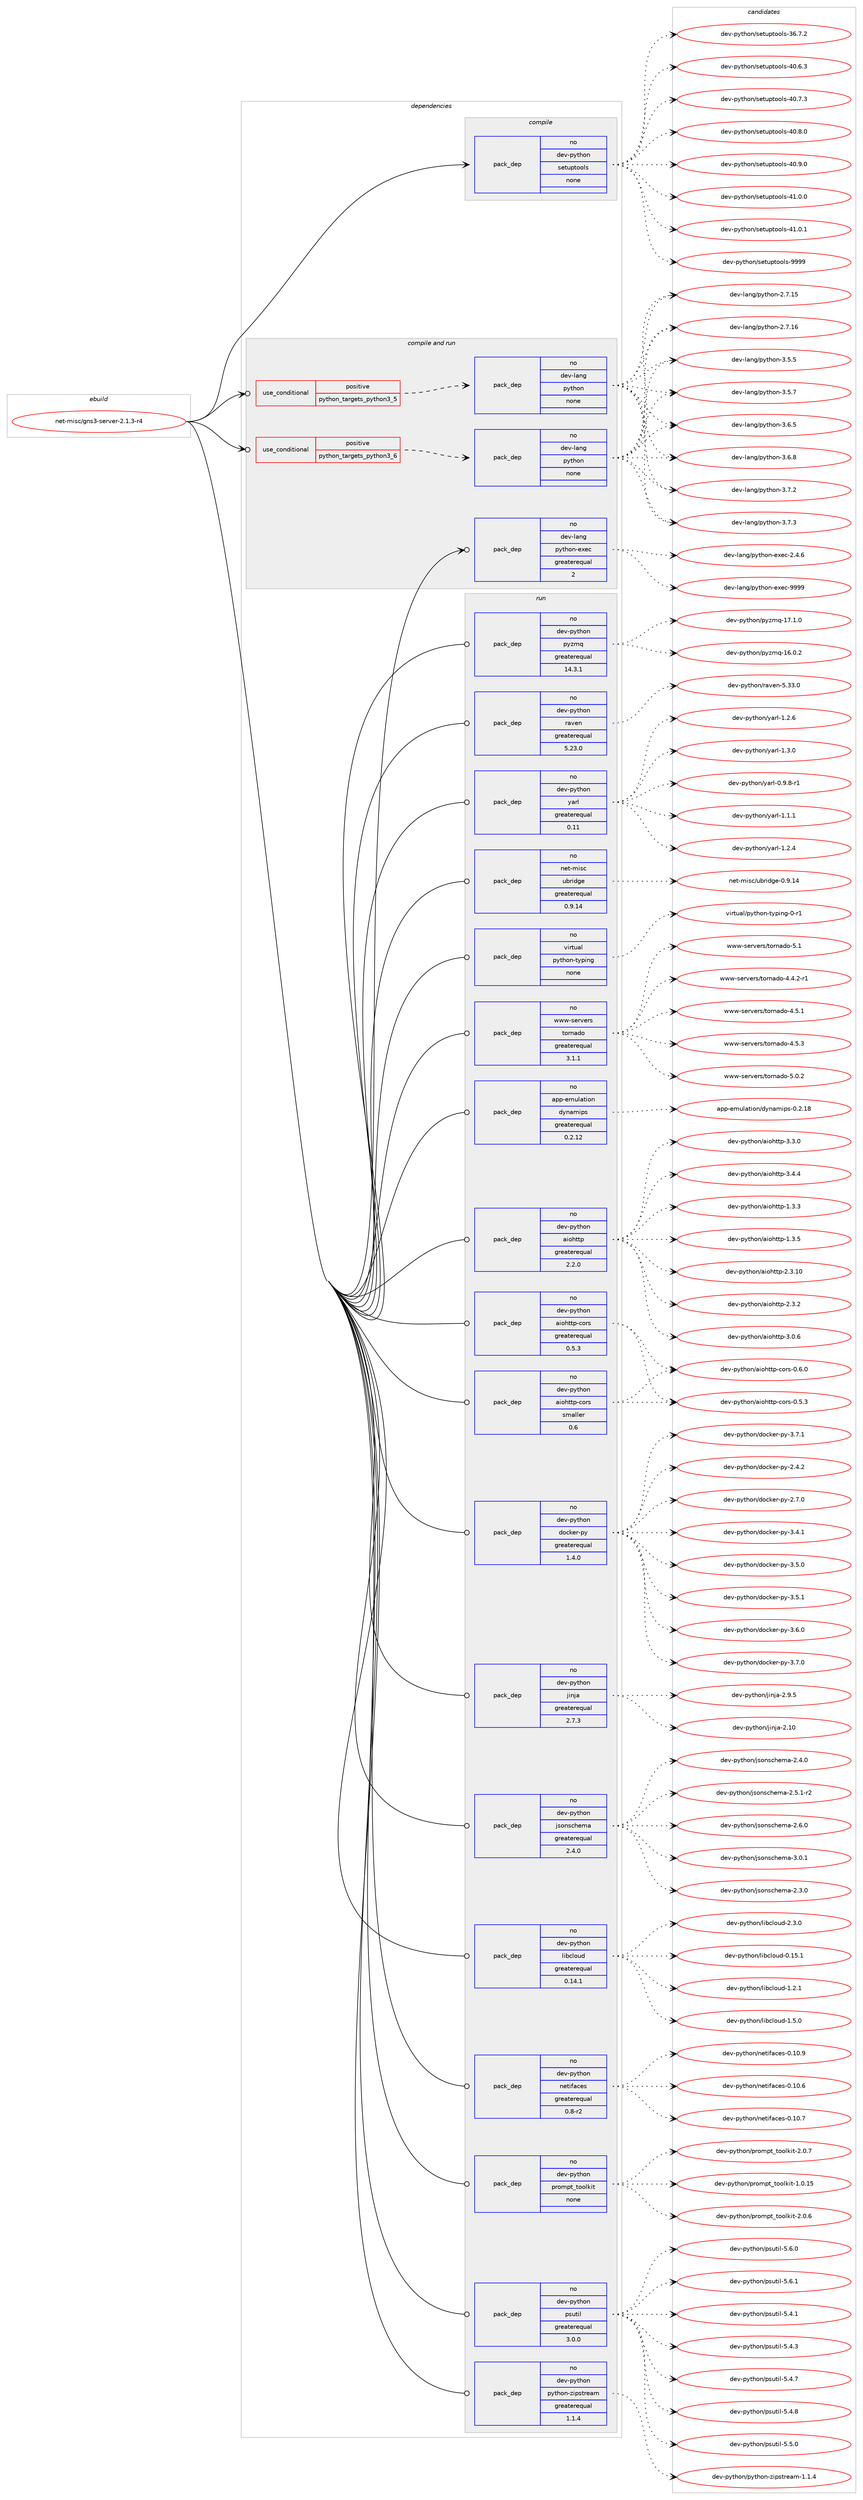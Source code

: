 digraph prolog {

# *************
# Graph options
# *************

newrank=true;
concentrate=true;
compound=true;
graph [rankdir=LR,fontname=Helvetica,fontsize=10,ranksep=1.5];#, ranksep=2.5, nodesep=0.2];
edge  [arrowhead=vee];
node  [fontname=Helvetica,fontsize=10];

# **********
# The ebuild
# **********

subgraph cluster_leftcol {
color=gray;
rank=same;
label=<<i>ebuild</i>>;
id [label="net-misc/gns3-server-2.1.3-r4", color=red, width=4, href="../net-misc/gns3-server-2.1.3-r4.svg"];
}

# ****************
# The dependencies
# ****************

subgraph cluster_midcol {
color=gray;
label=<<i>dependencies</i>>;
subgraph cluster_compile {
fillcolor="#eeeeee";
style=filled;
label=<<i>compile</i>>;
subgraph pack2367 {
dependency3145 [label=<<TABLE BORDER="0" CELLBORDER="1" CELLSPACING="0" CELLPADDING="4" WIDTH="220"><TR><TD ROWSPAN="6" CELLPADDING="30">pack_dep</TD></TR><TR><TD WIDTH="110">no</TD></TR><TR><TD>dev-python</TD></TR><TR><TD>setuptools</TD></TR><TR><TD>none</TD></TR><TR><TD></TD></TR></TABLE>>, shape=none, color=blue];
}
id:e -> dependency3145:w [weight=20,style="solid",arrowhead="vee"];
}
subgraph cluster_compileandrun {
fillcolor="#eeeeee";
style=filled;
label=<<i>compile and run</i>>;
subgraph cond738 {
dependency3146 [label=<<TABLE BORDER="0" CELLBORDER="1" CELLSPACING="0" CELLPADDING="4"><TR><TD ROWSPAN="3" CELLPADDING="10">use_conditional</TD></TR><TR><TD>positive</TD></TR><TR><TD>python_targets_python3_5</TD></TR></TABLE>>, shape=none, color=red];
subgraph pack2368 {
dependency3147 [label=<<TABLE BORDER="0" CELLBORDER="1" CELLSPACING="0" CELLPADDING="4" WIDTH="220"><TR><TD ROWSPAN="6" CELLPADDING="30">pack_dep</TD></TR><TR><TD WIDTH="110">no</TD></TR><TR><TD>dev-lang</TD></TR><TR><TD>python</TD></TR><TR><TD>none</TD></TR><TR><TD></TD></TR></TABLE>>, shape=none, color=blue];
}
dependency3146:e -> dependency3147:w [weight=20,style="dashed",arrowhead="vee"];
}
id:e -> dependency3146:w [weight=20,style="solid",arrowhead="odotvee"];
subgraph cond739 {
dependency3148 [label=<<TABLE BORDER="0" CELLBORDER="1" CELLSPACING="0" CELLPADDING="4"><TR><TD ROWSPAN="3" CELLPADDING="10">use_conditional</TD></TR><TR><TD>positive</TD></TR><TR><TD>python_targets_python3_6</TD></TR></TABLE>>, shape=none, color=red];
subgraph pack2369 {
dependency3149 [label=<<TABLE BORDER="0" CELLBORDER="1" CELLSPACING="0" CELLPADDING="4" WIDTH="220"><TR><TD ROWSPAN="6" CELLPADDING="30">pack_dep</TD></TR><TR><TD WIDTH="110">no</TD></TR><TR><TD>dev-lang</TD></TR><TR><TD>python</TD></TR><TR><TD>none</TD></TR><TR><TD></TD></TR></TABLE>>, shape=none, color=blue];
}
dependency3148:e -> dependency3149:w [weight=20,style="dashed",arrowhead="vee"];
}
id:e -> dependency3148:w [weight=20,style="solid",arrowhead="odotvee"];
subgraph pack2370 {
dependency3150 [label=<<TABLE BORDER="0" CELLBORDER="1" CELLSPACING="0" CELLPADDING="4" WIDTH="220"><TR><TD ROWSPAN="6" CELLPADDING="30">pack_dep</TD></TR><TR><TD WIDTH="110">no</TD></TR><TR><TD>dev-lang</TD></TR><TR><TD>python-exec</TD></TR><TR><TD>greaterequal</TD></TR><TR><TD>2</TD></TR></TABLE>>, shape=none, color=blue];
}
id:e -> dependency3150:w [weight=20,style="solid",arrowhead="odotvee"];
}
subgraph cluster_run {
fillcolor="#eeeeee";
style=filled;
label=<<i>run</i>>;
subgraph pack2371 {
dependency3151 [label=<<TABLE BORDER="0" CELLBORDER="1" CELLSPACING="0" CELLPADDING="4" WIDTH="220"><TR><TD ROWSPAN="6" CELLPADDING="30">pack_dep</TD></TR><TR><TD WIDTH="110">no</TD></TR><TR><TD>app-emulation</TD></TR><TR><TD>dynamips</TD></TR><TR><TD>greaterequal</TD></TR><TR><TD>0.2.12</TD></TR></TABLE>>, shape=none, color=blue];
}
id:e -> dependency3151:w [weight=20,style="solid",arrowhead="odot"];
subgraph pack2372 {
dependency3152 [label=<<TABLE BORDER="0" CELLBORDER="1" CELLSPACING="0" CELLPADDING="4" WIDTH="220"><TR><TD ROWSPAN="6" CELLPADDING="30">pack_dep</TD></TR><TR><TD WIDTH="110">no</TD></TR><TR><TD>dev-python</TD></TR><TR><TD>aiohttp</TD></TR><TR><TD>greaterequal</TD></TR><TR><TD>2.2.0</TD></TR></TABLE>>, shape=none, color=blue];
}
id:e -> dependency3152:w [weight=20,style="solid",arrowhead="odot"];
subgraph pack2373 {
dependency3153 [label=<<TABLE BORDER="0" CELLBORDER="1" CELLSPACING="0" CELLPADDING="4" WIDTH="220"><TR><TD ROWSPAN="6" CELLPADDING="30">pack_dep</TD></TR><TR><TD WIDTH="110">no</TD></TR><TR><TD>dev-python</TD></TR><TR><TD>aiohttp-cors</TD></TR><TR><TD>greaterequal</TD></TR><TR><TD>0.5.3</TD></TR></TABLE>>, shape=none, color=blue];
}
id:e -> dependency3153:w [weight=20,style="solid",arrowhead="odot"];
subgraph pack2374 {
dependency3154 [label=<<TABLE BORDER="0" CELLBORDER="1" CELLSPACING="0" CELLPADDING="4" WIDTH="220"><TR><TD ROWSPAN="6" CELLPADDING="30">pack_dep</TD></TR><TR><TD WIDTH="110">no</TD></TR><TR><TD>dev-python</TD></TR><TR><TD>aiohttp-cors</TD></TR><TR><TD>smaller</TD></TR><TR><TD>0.6</TD></TR></TABLE>>, shape=none, color=blue];
}
id:e -> dependency3154:w [weight=20,style="solid",arrowhead="odot"];
subgraph pack2375 {
dependency3155 [label=<<TABLE BORDER="0" CELLBORDER="1" CELLSPACING="0" CELLPADDING="4" WIDTH="220"><TR><TD ROWSPAN="6" CELLPADDING="30">pack_dep</TD></TR><TR><TD WIDTH="110">no</TD></TR><TR><TD>dev-python</TD></TR><TR><TD>docker-py</TD></TR><TR><TD>greaterequal</TD></TR><TR><TD>1.4.0</TD></TR></TABLE>>, shape=none, color=blue];
}
id:e -> dependency3155:w [weight=20,style="solid",arrowhead="odot"];
subgraph pack2376 {
dependency3156 [label=<<TABLE BORDER="0" CELLBORDER="1" CELLSPACING="0" CELLPADDING="4" WIDTH="220"><TR><TD ROWSPAN="6" CELLPADDING="30">pack_dep</TD></TR><TR><TD WIDTH="110">no</TD></TR><TR><TD>dev-python</TD></TR><TR><TD>jinja</TD></TR><TR><TD>greaterequal</TD></TR><TR><TD>2.7.3</TD></TR></TABLE>>, shape=none, color=blue];
}
id:e -> dependency3156:w [weight=20,style="solid",arrowhead="odot"];
subgraph pack2377 {
dependency3157 [label=<<TABLE BORDER="0" CELLBORDER="1" CELLSPACING="0" CELLPADDING="4" WIDTH="220"><TR><TD ROWSPAN="6" CELLPADDING="30">pack_dep</TD></TR><TR><TD WIDTH="110">no</TD></TR><TR><TD>dev-python</TD></TR><TR><TD>jsonschema</TD></TR><TR><TD>greaterequal</TD></TR><TR><TD>2.4.0</TD></TR></TABLE>>, shape=none, color=blue];
}
id:e -> dependency3157:w [weight=20,style="solid",arrowhead="odot"];
subgraph pack2378 {
dependency3158 [label=<<TABLE BORDER="0" CELLBORDER="1" CELLSPACING="0" CELLPADDING="4" WIDTH="220"><TR><TD ROWSPAN="6" CELLPADDING="30">pack_dep</TD></TR><TR><TD WIDTH="110">no</TD></TR><TR><TD>dev-python</TD></TR><TR><TD>libcloud</TD></TR><TR><TD>greaterequal</TD></TR><TR><TD>0.14.1</TD></TR></TABLE>>, shape=none, color=blue];
}
id:e -> dependency3158:w [weight=20,style="solid",arrowhead="odot"];
subgraph pack2379 {
dependency3159 [label=<<TABLE BORDER="0" CELLBORDER="1" CELLSPACING="0" CELLPADDING="4" WIDTH="220"><TR><TD ROWSPAN="6" CELLPADDING="30">pack_dep</TD></TR><TR><TD WIDTH="110">no</TD></TR><TR><TD>dev-python</TD></TR><TR><TD>netifaces</TD></TR><TR><TD>greaterequal</TD></TR><TR><TD>0.8-r2</TD></TR></TABLE>>, shape=none, color=blue];
}
id:e -> dependency3159:w [weight=20,style="solid",arrowhead="odot"];
subgraph pack2380 {
dependency3160 [label=<<TABLE BORDER="0" CELLBORDER="1" CELLSPACING="0" CELLPADDING="4" WIDTH="220"><TR><TD ROWSPAN="6" CELLPADDING="30">pack_dep</TD></TR><TR><TD WIDTH="110">no</TD></TR><TR><TD>dev-python</TD></TR><TR><TD>prompt_toolkit</TD></TR><TR><TD>none</TD></TR><TR><TD></TD></TR></TABLE>>, shape=none, color=blue];
}
id:e -> dependency3160:w [weight=20,style="solid",arrowhead="odot"];
subgraph pack2381 {
dependency3161 [label=<<TABLE BORDER="0" CELLBORDER="1" CELLSPACING="0" CELLPADDING="4" WIDTH="220"><TR><TD ROWSPAN="6" CELLPADDING="30">pack_dep</TD></TR><TR><TD WIDTH="110">no</TD></TR><TR><TD>dev-python</TD></TR><TR><TD>psutil</TD></TR><TR><TD>greaterequal</TD></TR><TR><TD>3.0.0</TD></TR></TABLE>>, shape=none, color=blue];
}
id:e -> dependency3161:w [weight=20,style="solid",arrowhead="odot"];
subgraph pack2382 {
dependency3162 [label=<<TABLE BORDER="0" CELLBORDER="1" CELLSPACING="0" CELLPADDING="4" WIDTH="220"><TR><TD ROWSPAN="6" CELLPADDING="30">pack_dep</TD></TR><TR><TD WIDTH="110">no</TD></TR><TR><TD>dev-python</TD></TR><TR><TD>python-zipstream</TD></TR><TR><TD>greaterequal</TD></TR><TR><TD>1.1.4</TD></TR></TABLE>>, shape=none, color=blue];
}
id:e -> dependency3162:w [weight=20,style="solid",arrowhead="odot"];
subgraph pack2383 {
dependency3163 [label=<<TABLE BORDER="0" CELLBORDER="1" CELLSPACING="0" CELLPADDING="4" WIDTH="220"><TR><TD ROWSPAN="6" CELLPADDING="30">pack_dep</TD></TR><TR><TD WIDTH="110">no</TD></TR><TR><TD>dev-python</TD></TR><TR><TD>pyzmq</TD></TR><TR><TD>greaterequal</TD></TR><TR><TD>14.3.1</TD></TR></TABLE>>, shape=none, color=blue];
}
id:e -> dependency3163:w [weight=20,style="solid",arrowhead="odot"];
subgraph pack2384 {
dependency3164 [label=<<TABLE BORDER="0" CELLBORDER="1" CELLSPACING="0" CELLPADDING="4" WIDTH="220"><TR><TD ROWSPAN="6" CELLPADDING="30">pack_dep</TD></TR><TR><TD WIDTH="110">no</TD></TR><TR><TD>dev-python</TD></TR><TR><TD>raven</TD></TR><TR><TD>greaterequal</TD></TR><TR><TD>5.23.0</TD></TR></TABLE>>, shape=none, color=blue];
}
id:e -> dependency3164:w [weight=20,style="solid",arrowhead="odot"];
subgraph pack2385 {
dependency3165 [label=<<TABLE BORDER="0" CELLBORDER="1" CELLSPACING="0" CELLPADDING="4" WIDTH="220"><TR><TD ROWSPAN="6" CELLPADDING="30">pack_dep</TD></TR><TR><TD WIDTH="110">no</TD></TR><TR><TD>dev-python</TD></TR><TR><TD>yarl</TD></TR><TR><TD>greaterequal</TD></TR><TR><TD>0.11</TD></TR></TABLE>>, shape=none, color=blue];
}
id:e -> dependency3165:w [weight=20,style="solid",arrowhead="odot"];
subgraph pack2386 {
dependency3166 [label=<<TABLE BORDER="0" CELLBORDER="1" CELLSPACING="0" CELLPADDING="4" WIDTH="220"><TR><TD ROWSPAN="6" CELLPADDING="30">pack_dep</TD></TR><TR><TD WIDTH="110">no</TD></TR><TR><TD>net-misc</TD></TR><TR><TD>ubridge</TD></TR><TR><TD>greaterequal</TD></TR><TR><TD>0.9.14</TD></TR></TABLE>>, shape=none, color=blue];
}
id:e -> dependency3166:w [weight=20,style="solid",arrowhead="odot"];
subgraph pack2387 {
dependency3167 [label=<<TABLE BORDER="0" CELLBORDER="1" CELLSPACING="0" CELLPADDING="4" WIDTH="220"><TR><TD ROWSPAN="6" CELLPADDING="30">pack_dep</TD></TR><TR><TD WIDTH="110">no</TD></TR><TR><TD>virtual</TD></TR><TR><TD>python-typing</TD></TR><TR><TD>none</TD></TR><TR><TD></TD></TR></TABLE>>, shape=none, color=blue];
}
id:e -> dependency3167:w [weight=20,style="solid",arrowhead="odot"];
subgraph pack2388 {
dependency3168 [label=<<TABLE BORDER="0" CELLBORDER="1" CELLSPACING="0" CELLPADDING="4" WIDTH="220"><TR><TD ROWSPAN="6" CELLPADDING="30">pack_dep</TD></TR><TR><TD WIDTH="110">no</TD></TR><TR><TD>www-servers</TD></TR><TR><TD>tornado</TD></TR><TR><TD>greaterequal</TD></TR><TR><TD>3.1.1</TD></TR></TABLE>>, shape=none, color=blue];
}
id:e -> dependency3168:w [weight=20,style="solid",arrowhead="odot"];
}
}

# **************
# The candidates
# **************

subgraph cluster_choices {
rank=same;
color=gray;
label=<<i>candidates</i>>;

subgraph choice2367 {
color=black;
nodesep=1;
choice100101118451121211161041111104711510111611711211611111110811545515446554650 [label="dev-python/setuptools-36.7.2", color=red, width=4,href="../dev-python/setuptools-36.7.2.svg"];
choice100101118451121211161041111104711510111611711211611111110811545524846544651 [label="dev-python/setuptools-40.6.3", color=red, width=4,href="../dev-python/setuptools-40.6.3.svg"];
choice100101118451121211161041111104711510111611711211611111110811545524846554651 [label="dev-python/setuptools-40.7.3", color=red, width=4,href="../dev-python/setuptools-40.7.3.svg"];
choice100101118451121211161041111104711510111611711211611111110811545524846564648 [label="dev-python/setuptools-40.8.0", color=red, width=4,href="../dev-python/setuptools-40.8.0.svg"];
choice100101118451121211161041111104711510111611711211611111110811545524846574648 [label="dev-python/setuptools-40.9.0", color=red, width=4,href="../dev-python/setuptools-40.9.0.svg"];
choice100101118451121211161041111104711510111611711211611111110811545524946484648 [label="dev-python/setuptools-41.0.0", color=red, width=4,href="../dev-python/setuptools-41.0.0.svg"];
choice100101118451121211161041111104711510111611711211611111110811545524946484649 [label="dev-python/setuptools-41.0.1", color=red, width=4,href="../dev-python/setuptools-41.0.1.svg"];
choice10010111845112121116104111110471151011161171121161111111081154557575757 [label="dev-python/setuptools-9999", color=red, width=4,href="../dev-python/setuptools-9999.svg"];
dependency3145:e -> choice100101118451121211161041111104711510111611711211611111110811545515446554650:w [style=dotted,weight="100"];
dependency3145:e -> choice100101118451121211161041111104711510111611711211611111110811545524846544651:w [style=dotted,weight="100"];
dependency3145:e -> choice100101118451121211161041111104711510111611711211611111110811545524846554651:w [style=dotted,weight="100"];
dependency3145:e -> choice100101118451121211161041111104711510111611711211611111110811545524846564648:w [style=dotted,weight="100"];
dependency3145:e -> choice100101118451121211161041111104711510111611711211611111110811545524846574648:w [style=dotted,weight="100"];
dependency3145:e -> choice100101118451121211161041111104711510111611711211611111110811545524946484648:w [style=dotted,weight="100"];
dependency3145:e -> choice100101118451121211161041111104711510111611711211611111110811545524946484649:w [style=dotted,weight="100"];
dependency3145:e -> choice10010111845112121116104111110471151011161171121161111111081154557575757:w [style=dotted,weight="100"];
}
subgraph choice2368 {
color=black;
nodesep=1;
choice10010111845108971101034711212111610411111045504655464953 [label="dev-lang/python-2.7.15", color=red, width=4,href="../dev-lang/python-2.7.15.svg"];
choice10010111845108971101034711212111610411111045504655464954 [label="dev-lang/python-2.7.16", color=red, width=4,href="../dev-lang/python-2.7.16.svg"];
choice100101118451089711010347112121116104111110455146534653 [label="dev-lang/python-3.5.5", color=red, width=4,href="../dev-lang/python-3.5.5.svg"];
choice100101118451089711010347112121116104111110455146534655 [label="dev-lang/python-3.5.7", color=red, width=4,href="../dev-lang/python-3.5.7.svg"];
choice100101118451089711010347112121116104111110455146544653 [label="dev-lang/python-3.6.5", color=red, width=4,href="../dev-lang/python-3.6.5.svg"];
choice100101118451089711010347112121116104111110455146544656 [label="dev-lang/python-3.6.8", color=red, width=4,href="../dev-lang/python-3.6.8.svg"];
choice100101118451089711010347112121116104111110455146554650 [label="dev-lang/python-3.7.2", color=red, width=4,href="../dev-lang/python-3.7.2.svg"];
choice100101118451089711010347112121116104111110455146554651 [label="dev-lang/python-3.7.3", color=red, width=4,href="../dev-lang/python-3.7.3.svg"];
dependency3147:e -> choice10010111845108971101034711212111610411111045504655464953:w [style=dotted,weight="100"];
dependency3147:e -> choice10010111845108971101034711212111610411111045504655464954:w [style=dotted,weight="100"];
dependency3147:e -> choice100101118451089711010347112121116104111110455146534653:w [style=dotted,weight="100"];
dependency3147:e -> choice100101118451089711010347112121116104111110455146534655:w [style=dotted,weight="100"];
dependency3147:e -> choice100101118451089711010347112121116104111110455146544653:w [style=dotted,weight="100"];
dependency3147:e -> choice100101118451089711010347112121116104111110455146544656:w [style=dotted,weight="100"];
dependency3147:e -> choice100101118451089711010347112121116104111110455146554650:w [style=dotted,weight="100"];
dependency3147:e -> choice100101118451089711010347112121116104111110455146554651:w [style=dotted,weight="100"];
}
subgraph choice2369 {
color=black;
nodesep=1;
choice10010111845108971101034711212111610411111045504655464953 [label="dev-lang/python-2.7.15", color=red, width=4,href="../dev-lang/python-2.7.15.svg"];
choice10010111845108971101034711212111610411111045504655464954 [label="dev-lang/python-2.7.16", color=red, width=4,href="../dev-lang/python-2.7.16.svg"];
choice100101118451089711010347112121116104111110455146534653 [label="dev-lang/python-3.5.5", color=red, width=4,href="../dev-lang/python-3.5.5.svg"];
choice100101118451089711010347112121116104111110455146534655 [label="dev-lang/python-3.5.7", color=red, width=4,href="../dev-lang/python-3.5.7.svg"];
choice100101118451089711010347112121116104111110455146544653 [label="dev-lang/python-3.6.5", color=red, width=4,href="../dev-lang/python-3.6.5.svg"];
choice100101118451089711010347112121116104111110455146544656 [label="dev-lang/python-3.6.8", color=red, width=4,href="../dev-lang/python-3.6.8.svg"];
choice100101118451089711010347112121116104111110455146554650 [label="dev-lang/python-3.7.2", color=red, width=4,href="../dev-lang/python-3.7.2.svg"];
choice100101118451089711010347112121116104111110455146554651 [label="dev-lang/python-3.7.3", color=red, width=4,href="../dev-lang/python-3.7.3.svg"];
dependency3149:e -> choice10010111845108971101034711212111610411111045504655464953:w [style=dotted,weight="100"];
dependency3149:e -> choice10010111845108971101034711212111610411111045504655464954:w [style=dotted,weight="100"];
dependency3149:e -> choice100101118451089711010347112121116104111110455146534653:w [style=dotted,weight="100"];
dependency3149:e -> choice100101118451089711010347112121116104111110455146534655:w [style=dotted,weight="100"];
dependency3149:e -> choice100101118451089711010347112121116104111110455146544653:w [style=dotted,weight="100"];
dependency3149:e -> choice100101118451089711010347112121116104111110455146544656:w [style=dotted,weight="100"];
dependency3149:e -> choice100101118451089711010347112121116104111110455146554650:w [style=dotted,weight="100"];
dependency3149:e -> choice100101118451089711010347112121116104111110455146554651:w [style=dotted,weight="100"];
}
subgraph choice2370 {
color=black;
nodesep=1;
choice1001011184510897110103471121211161041111104510112010199455046524654 [label="dev-lang/python-exec-2.4.6", color=red, width=4,href="../dev-lang/python-exec-2.4.6.svg"];
choice10010111845108971101034711212111610411111045101120101994557575757 [label="dev-lang/python-exec-9999", color=red, width=4,href="../dev-lang/python-exec-9999.svg"];
dependency3150:e -> choice1001011184510897110103471121211161041111104510112010199455046524654:w [style=dotted,weight="100"];
dependency3150:e -> choice10010111845108971101034711212111610411111045101120101994557575757:w [style=dotted,weight="100"];
}
subgraph choice2371 {
color=black;
nodesep=1;
choice971121124510110911710897116105111110471001211109710910511211545484650464956 [label="app-emulation/dynamips-0.2.18", color=red, width=4,href="../app-emulation/dynamips-0.2.18.svg"];
dependency3151:e -> choice971121124510110911710897116105111110471001211109710910511211545484650464956:w [style=dotted,weight="100"];
}
subgraph choice2372 {
color=black;
nodesep=1;
choice100101118451121211161041111104797105111104116116112454946514651 [label="dev-python/aiohttp-1.3.3", color=red, width=4,href="../dev-python/aiohttp-1.3.3.svg"];
choice100101118451121211161041111104797105111104116116112454946514653 [label="dev-python/aiohttp-1.3.5", color=red, width=4,href="../dev-python/aiohttp-1.3.5.svg"];
choice10010111845112121116104111110479710511110411611611245504651464948 [label="dev-python/aiohttp-2.3.10", color=red, width=4,href="../dev-python/aiohttp-2.3.10.svg"];
choice100101118451121211161041111104797105111104116116112455046514650 [label="dev-python/aiohttp-2.3.2", color=red, width=4,href="../dev-python/aiohttp-2.3.2.svg"];
choice100101118451121211161041111104797105111104116116112455146484654 [label="dev-python/aiohttp-3.0.6", color=red, width=4,href="../dev-python/aiohttp-3.0.6.svg"];
choice100101118451121211161041111104797105111104116116112455146514648 [label="dev-python/aiohttp-3.3.0", color=red, width=4,href="../dev-python/aiohttp-3.3.0.svg"];
choice100101118451121211161041111104797105111104116116112455146524652 [label="dev-python/aiohttp-3.4.4", color=red, width=4,href="../dev-python/aiohttp-3.4.4.svg"];
dependency3152:e -> choice100101118451121211161041111104797105111104116116112454946514651:w [style=dotted,weight="100"];
dependency3152:e -> choice100101118451121211161041111104797105111104116116112454946514653:w [style=dotted,weight="100"];
dependency3152:e -> choice10010111845112121116104111110479710511110411611611245504651464948:w [style=dotted,weight="100"];
dependency3152:e -> choice100101118451121211161041111104797105111104116116112455046514650:w [style=dotted,weight="100"];
dependency3152:e -> choice100101118451121211161041111104797105111104116116112455146484654:w [style=dotted,weight="100"];
dependency3152:e -> choice100101118451121211161041111104797105111104116116112455146514648:w [style=dotted,weight="100"];
dependency3152:e -> choice100101118451121211161041111104797105111104116116112455146524652:w [style=dotted,weight="100"];
}
subgraph choice2373 {
color=black;
nodesep=1;
choice1001011184511212111610411111047971051111041161161124599111114115454846534651 [label="dev-python/aiohttp-cors-0.5.3", color=red, width=4,href="../dev-python/aiohttp-cors-0.5.3.svg"];
choice1001011184511212111610411111047971051111041161161124599111114115454846544648 [label="dev-python/aiohttp-cors-0.6.0", color=red, width=4,href="../dev-python/aiohttp-cors-0.6.0.svg"];
dependency3153:e -> choice1001011184511212111610411111047971051111041161161124599111114115454846534651:w [style=dotted,weight="100"];
dependency3153:e -> choice1001011184511212111610411111047971051111041161161124599111114115454846544648:w [style=dotted,weight="100"];
}
subgraph choice2374 {
color=black;
nodesep=1;
choice1001011184511212111610411111047971051111041161161124599111114115454846534651 [label="dev-python/aiohttp-cors-0.5.3", color=red, width=4,href="../dev-python/aiohttp-cors-0.5.3.svg"];
choice1001011184511212111610411111047971051111041161161124599111114115454846544648 [label="dev-python/aiohttp-cors-0.6.0", color=red, width=4,href="../dev-python/aiohttp-cors-0.6.0.svg"];
dependency3154:e -> choice1001011184511212111610411111047971051111041161161124599111114115454846534651:w [style=dotted,weight="100"];
dependency3154:e -> choice1001011184511212111610411111047971051111041161161124599111114115454846544648:w [style=dotted,weight="100"];
}
subgraph choice2375 {
color=black;
nodesep=1;
choice10010111845112121116104111110471001119910710111445112121455046524650 [label="dev-python/docker-py-2.4.2", color=red, width=4,href="../dev-python/docker-py-2.4.2.svg"];
choice10010111845112121116104111110471001119910710111445112121455046554648 [label="dev-python/docker-py-2.7.0", color=red, width=4,href="../dev-python/docker-py-2.7.0.svg"];
choice10010111845112121116104111110471001119910710111445112121455146524649 [label="dev-python/docker-py-3.4.1", color=red, width=4,href="../dev-python/docker-py-3.4.1.svg"];
choice10010111845112121116104111110471001119910710111445112121455146534648 [label="dev-python/docker-py-3.5.0", color=red, width=4,href="../dev-python/docker-py-3.5.0.svg"];
choice10010111845112121116104111110471001119910710111445112121455146534649 [label="dev-python/docker-py-3.5.1", color=red, width=4,href="../dev-python/docker-py-3.5.1.svg"];
choice10010111845112121116104111110471001119910710111445112121455146544648 [label="dev-python/docker-py-3.6.0", color=red, width=4,href="../dev-python/docker-py-3.6.0.svg"];
choice10010111845112121116104111110471001119910710111445112121455146554648 [label="dev-python/docker-py-3.7.0", color=red, width=4,href="../dev-python/docker-py-3.7.0.svg"];
choice10010111845112121116104111110471001119910710111445112121455146554649 [label="dev-python/docker-py-3.7.1", color=red, width=4,href="../dev-python/docker-py-3.7.1.svg"];
dependency3155:e -> choice10010111845112121116104111110471001119910710111445112121455046524650:w [style=dotted,weight="100"];
dependency3155:e -> choice10010111845112121116104111110471001119910710111445112121455046554648:w [style=dotted,weight="100"];
dependency3155:e -> choice10010111845112121116104111110471001119910710111445112121455146524649:w [style=dotted,weight="100"];
dependency3155:e -> choice10010111845112121116104111110471001119910710111445112121455146534648:w [style=dotted,weight="100"];
dependency3155:e -> choice10010111845112121116104111110471001119910710111445112121455146534649:w [style=dotted,weight="100"];
dependency3155:e -> choice10010111845112121116104111110471001119910710111445112121455146544648:w [style=dotted,weight="100"];
dependency3155:e -> choice10010111845112121116104111110471001119910710111445112121455146554648:w [style=dotted,weight="100"];
dependency3155:e -> choice10010111845112121116104111110471001119910710111445112121455146554649:w [style=dotted,weight="100"];
}
subgraph choice2376 {
color=black;
nodesep=1;
choice1001011184511212111610411111047106105110106974550464948 [label="dev-python/jinja-2.10", color=red, width=4,href="../dev-python/jinja-2.10.svg"];
choice100101118451121211161041111104710610511010697455046574653 [label="dev-python/jinja-2.9.5", color=red, width=4,href="../dev-python/jinja-2.9.5.svg"];
dependency3156:e -> choice1001011184511212111610411111047106105110106974550464948:w [style=dotted,weight="100"];
dependency3156:e -> choice100101118451121211161041111104710610511010697455046574653:w [style=dotted,weight="100"];
}
subgraph choice2377 {
color=black;
nodesep=1;
choice10010111845112121116104111110471061151111101159910410110997455046514648 [label="dev-python/jsonschema-2.3.0", color=red, width=4,href="../dev-python/jsonschema-2.3.0.svg"];
choice10010111845112121116104111110471061151111101159910410110997455046524648 [label="dev-python/jsonschema-2.4.0", color=red, width=4,href="../dev-python/jsonschema-2.4.0.svg"];
choice100101118451121211161041111104710611511111011599104101109974550465346494511450 [label="dev-python/jsonschema-2.5.1-r2", color=red, width=4,href="../dev-python/jsonschema-2.5.1-r2.svg"];
choice10010111845112121116104111110471061151111101159910410110997455046544648 [label="dev-python/jsonschema-2.6.0", color=red, width=4,href="../dev-python/jsonschema-2.6.0.svg"];
choice10010111845112121116104111110471061151111101159910410110997455146484649 [label="dev-python/jsonschema-3.0.1", color=red, width=4,href="../dev-python/jsonschema-3.0.1.svg"];
dependency3157:e -> choice10010111845112121116104111110471061151111101159910410110997455046514648:w [style=dotted,weight="100"];
dependency3157:e -> choice10010111845112121116104111110471061151111101159910410110997455046524648:w [style=dotted,weight="100"];
dependency3157:e -> choice100101118451121211161041111104710611511111011599104101109974550465346494511450:w [style=dotted,weight="100"];
dependency3157:e -> choice10010111845112121116104111110471061151111101159910410110997455046544648:w [style=dotted,weight="100"];
dependency3157:e -> choice10010111845112121116104111110471061151111101159910410110997455146484649:w [style=dotted,weight="100"];
}
subgraph choice2378 {
color=black;
nodesep=1;
choice1001011184511212111610411111047108105989910811111710045484649534649 [label="dev-python/libcloud-0.15.1", color=red, width=4,href="../dev-python/libcloud-0.15.1.svg"];
choice10010111845112121116104111110471081059899108111117100454946504649 [label="dev-python/libcloud-1.2.1", color=red, width=4,href="../dev-python/libcloud-1.2.1.svg"];
choice10010111845112121116104111110471081059899108111117100454946534648 [label="dev-python/libcloud-1.5.0", color=red, width=4,href="../dev-python/libcloud-1.5.0.svg"];
choice10010111845112121116104111110471081059899108111117100455046514648 [label="dev-python/libcloud-2.3.0", color=red, width=4,href="../dev-python/libcloud-2.3.0.svg"];
dependency3158:e -> choice1001011184511212111610411111047108105989910811111710045484649534649:w [style=dotted,weight="100"];
dependency3158:e -> choice10010111845112121116104111110471081059899108111117100454946504649:w [style=dotted,weight="100"];
dependency3158:e -> choice10010111845112121116104111110471081059899108111117100454946534648:w [style=dotted,weight="100"];
dependency3158:e -> choice10010111845112121116104111110471081059899108111117100455046514648:w [style=dotted,weight="100"];
}
subgraph choice2379 {
color=black;
nodesep=1;
choice1001011184511212111610411111047110101116105102979910111545484649484654 [label="dev-python/netifaces-0.10.6", color=red, width=4,href="../dev-python/netifaces-0.10.6.svg"];
choice1001011184511212111610411111047110101116105102979910111545484649484655 [label="dev-python/netifaces-0.10.7", color=red, width=4,href="../dev-python/netifaces-0.10.7.svg"];
choice1001011184511212111610411111047110101116105102979910111545484649484657 [label="dev-python/netifaces-0.10.9", color=red, width=4,href="../dev-python/netifaces-0.10.9.svg"];
dependency3159:e -> choice1001011184511212111610411111047110101116105102979910111545484649484654:w [style=dotted,weight="100"];
dependency3159:e -> choice1001011184511212111610411111047110101116105102979910111545484649484655:w [style=dotted,weight="100"];
dependency3159:e -> choice1001011184511212111610411111047110101116105102979910111545484649484657:w [style=dotted,weight="100"];
}
subgraph choice2380 {
color=black;
nodesep=1;
choice10010111845112121116104111110471121141111091121169511611111110810710511645494648464953 [label="dev-python/prompt_toolkit-1.0.15", color=red, width=4,href="../dev-python/prompt_toolkit-1.0.15.svg"];
choice100101118451121211161041111104711211411110911211695116111111108107105116455046484654 [label="dev-python/prompt_toolkit-2.0.6", color=red, width=4,href="../dev-python/prompt_toolkit-2.0.6.svg"];
choice100101118451121211161041111104711211411110911211695116111111108107105116455046484655 [label="dev-python/prompt_toolkit-2.0.7", color=red, width=4,href="../dev-python/prompt_toolkit-2.0.7.svg"];
dependency3160:e -> choice10010111845112121116104111110471121141111091121169511611111110810710511645494648464953:w [style=dotted,weight="100"];
dependency3160:e -> choice100101118451121211161041111104711211411110911211695116111111108107105116455046484654:w [style=dotted,weight="100"];
dependency3160:e -> choice100101118451121211161041111104711211411110911211695116111111108107105116455046484655:w [style=dotted,weight="100"];
}
subgraph choice2381 {
color=black;
nodesep=1;
choice1001011184511212111610411111047112115117116105108455346524649 [label="dev-python/psutil-5.4.1", color=red, width=4,href="../dev-python/psutil-5.4.1.svg"];
choice1001011184511212111610411111047112115117116105108455346524651 [label="dev-python/psutil-5.4.3", color=red, width=4,href="../dev-python/psutil-5.4.3.svg"];
choice1001011184511212111610411111047112115117116105108455346524655 [label="dev-python/psutil-5.4.7", color=red, width=4,href="../dev-python/psutil-5.4.7.svg"];
choice1001011184511212111610411111047112115117116105108455346524656 [label="dev-python/psutil-5.4.8", color=red, width=4,href="../dev-python/psutil-5.4.8.svg"];
choice1001011184511212111610411111047112115117116105108455346534648 [label="dev-python/psutil-5.5.0", color=red, width=4,href="../dev-python/psutil-5.5.0.svg"];
choice1001011184511212111610411111047112115117116105108455346544648 [label="dev-python/psutil-5.6.0", color=red, width=4,href="../dev-python/psutil-5.6.0.svg"];
choice1001011184511212111610411111047112115117116105108455346544649 [label="dev-python/psutil-5.6.1", color=red, width=4,href="../dev-python/psutil-5.6.1.svg"];
dependency3161:e -> choice1001011184511212111610411111047112115117116105108455346524649:w [style=dotted,weight="100"];
dependency3161:e -> choice1001011184511212111610411111047112115117116105108455346524651:w [style=dotted,weight="100"];
dependency3161:e -> choice1001011184511212111610411111047112115117116105108455346524655:w [style=dotted,weight="100"];
dependency3161:e -> choice1001011184511212111610411111047112115117116105108455346524656:w [style=dotted,weight="100"];
dependency3161:e -> choice1001011184511212111610411111047112115117116105108455346534648:w [style=dotted,weight="100"];
dependency3161:e -> choice1001011184511212111610411111047112115117116105108455346544648:w [style=dotted,weight="100"];
dependency3161:e -> choice1001011184511212111610411111047112115117116105108455346544649:w [style=dotted,weight="100"];
}
subgraph choice2382 {
color=black;
nodesep=1;
choice10010111845112121116104111110471121211161041111104512210511211511611410197109454946494652 [label="dev-python/python-zipstream-1.1.4", color=red, width=4,href="../dev-python/python-zipstream-1.1.4.svg"];
dependency3162:e -> choice10010111845112121116104111110471121211161041111104512210511211511611410197109454946494652:w [style=dotted,weight="100"];
}
subgraph choice2383 {
color=black;
nodesep=1;
choice100101118451121211161041111104711212112210911345495446484650 [label="dev-python/pyzmq-16.0.2", color=red, width=4,href="../dev-python/pyzmq-16.0.2.svg"];
choice100101118451121211161041111104711212112210911345495546494648 [label="dev-python/pyzmq-17.1.0", color=red, width=4,href="../dev-python/pyzmq-17.1.0.svg"];
dependency3163:e -> choice100101118451121211161041111104711212112210911345495446484650:w [style=dotted,weight="100"];
dependency3163:e -> choice100101118451121211161041111104711212112210911345495546494648:w [style=dotted,weight="100"];
}
subgraph choice2384 {
color=black;
nodesep=1;
choice10010111845112121116104111110471149711810111045534651514648 [label="dev-python/raven-5.33.0", color=red, width=4,href="../dev-python/raven-5.33.0.svg"];
dependency3164:e -> choice10010111845112121116104111110471149711810111045534651514648:w [style=dotted,weight="100"];
}
subgraph choice2385 {
color=black;
nodesep=1;
choice1001011184511212111610411111047121971141084548465746564511449 [label="dev-python/yarl-0.9.8-r1", color=red, width=4,href="../dev-python/yarl-0.9.8-r1.svg"];
choice100101118451121211161041111104712197114108454946494649 [label="dev-python/yarl-1.1.1", color=red, width=4,href="../dev-python/yarl-1.1.1.svg"];
choice100101118451121211161041111104712197114108454946504652 [label="dev-python/yarl-1.2.4", color=red, width=4,href="../dev-python/yarl-1.2.4.svg"];
choice100101118451121211161041111104712197114108454946504654 [label="dev-python/yarl-1.2.6", color=red, width=4,href="../dev-python/yarl-1.2.6.svg"];
choice100101118451121211161041111104712197114108454946514648 [label="dev-python/yarl-1.3.0", color=red, width=4,href="../dev-python/yarl-1.3.0.svg"];
dependency3165:e -> choice1001011184511212111610411111047121971141084548465746564511449:w [style=dotted,weight="100"];
dependency3165:e -> choice100101118451121211161041111104712197114108454946494649:w [style=dotted,weight="100"];
dependency3165:e -> choice100101118451121211161041111104712197114108454946504652:w [style=dotted,weight="100"];
dependency3165:e -> choice100101118451121211161041111104712197114108454946504654:w [style=dotted,weight="100"];
dependency3165:e -> choice100101118451121211161041111104712197114108454946514648:w [style=dotted,weight="100"];
}
subgraph choice2386 {
color=black;
nodesep=1;
choice1101011164510910511599471179811410510010310145484657464952 [label="net-misc/ubridge-0.9.14", color=red, width=4,href="../net-misc/ubridge-0.9.14.svg"];
dependency3166:e -> choice1101011164510910511599471179811410510010310145484657464952:w [style=dotted,weight="100"];
}
subgraph choice2387 {
color=black;
nodesep=1;
choice11810511411611797108471121211161041111104511612111210511010345484511449 [label="virtual/python-typing-0-r1", color=red, width=4,href="../virtual/python-typing-0-r1.svg"];
dependency3167:e -> choice11810511411611797108471121211161041111104511612111210511010345484511449:w [style=dotted,weight="100"];
}
subgraph choice2388 {
color=black;
nodesep=1;
choice1191191194511510111411810111411547116111114110971001114552465246504511449 [label="www-servers/tornado-4.4.2-r1", color=red, width=4,href="../www-servers/tornado-4.4.2-r1.svg"];
choice119119119451151011141181011141154711611111411097100111455246534649 [label="www-servers/tornado-4.5.1", color=red, width=4,href="../www-servers/tornado-4.5.1.svg"];
choice119119119451151011141181011141154711611111411097100111455246534651 [label="www-servers/tornado-4.5.3", color=red, width=4,href="../www-servers/tornado-4.5.3.svg"];
choice119119119451151011141181011141154711611111411097100111455346484650 [label="www-servers/tornado-5.0.2", color=red, width=4,href="../www-servers/tornado-5.0.2.svg"];
choice11911911945115101114118101114115471161111141109710011145534649 [label="www-servers/tornado-5.1", color=red, width=4,href="../www-servers/tornado-5.1.svg"];
dependency3168:e -> choice1191191194511510111411810111411547116111114110971001114552465246504511449:w [style=dotted,weight="100"];
dependency3168:e -> choice119119119451151011141181011141154711611111411097100111455246534649:w [style=dotted,weight="100"];
dependency3168:e -> choice119119119451151011141181011141154711611111411097100111455246534651:w [style=dotted,weight="100"];
dependency3168:e -> choice119119119451151011141181011141154711611111411097100111455346484650:w [style=dotted,weight="100"];
dependency3168:e -> choice11911911945115101114118101114115471161111141109710011145534649:w [style=dotted,weight="100"];
}
}

}
